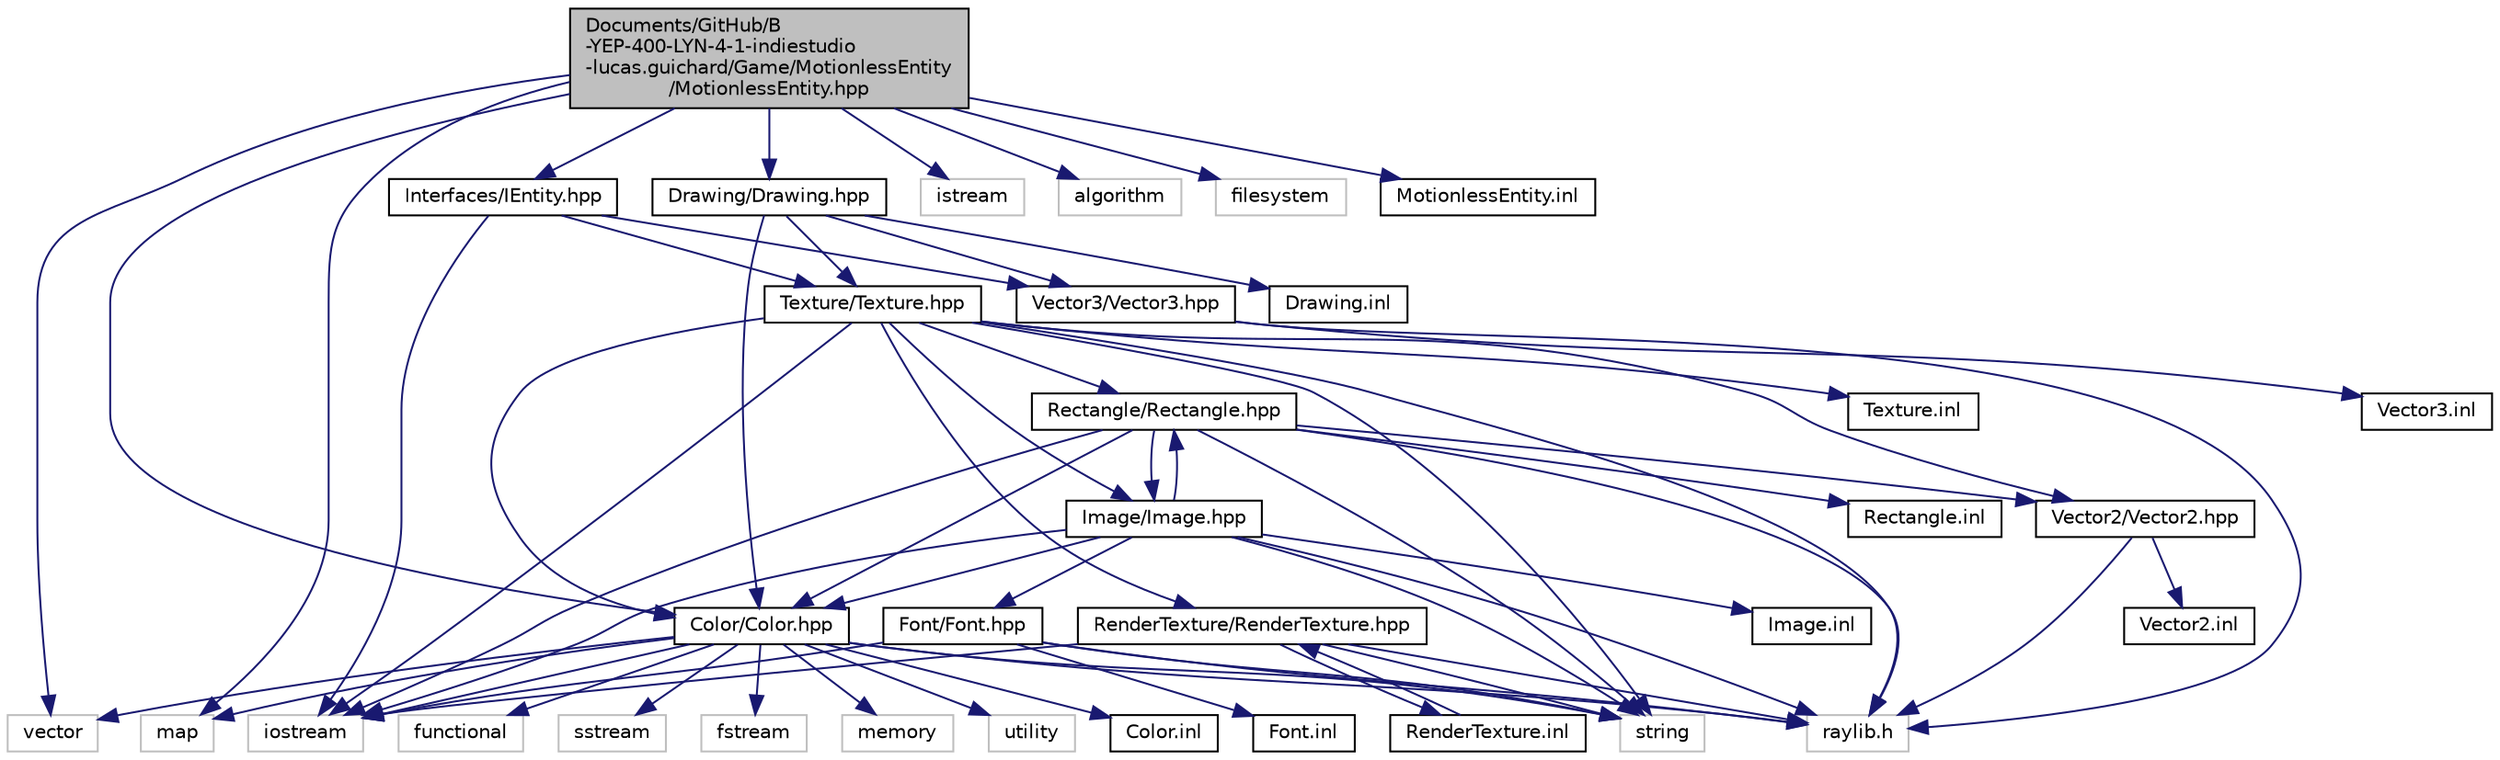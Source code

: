 digraph "Documents/GitHub/B-YEP-400-LYN-4-1-indiestudio-lucas.guichard/Game/MotionlessEntity/MotionlessEntity.hpp"
{
 // LATEX_PDF_SIZE
  edge [fontname="Helvetica",fontsize="10",labelfontname="Helvetica",labelfontsize="10"];
  node [fontname="Helvetica",fontsize="10",shape=record];
  Node1 [label="Documents/GitHub/B\l-YEP-400-LYN-4-1-indiestudio\l-lucas.guichard/Game/MotionlessEntity\l/MotionlessEntity.hpp",height=0.2,width=0.4,color="black", fillcolor="grey75", style="filled", fontcolor="black",tooltip=" "];
  Node1 -> Node2 [color="midnightblue",fontsize="10",style="solid"];
  Node2 [label="vector",height=0.2,width=0.4,color="grey75", fillcolor="white", style="filled",tooltip=" "];
  Node1 -> Node3 [color="midnightblue",fontsize="10",style="solid"];
  Node3 [label="istream",height=0.2,width=0.4,color="grey75", fillcolor="white", style="filled",tooltip=" "];
  Node1 -> Node4 [color="midnightblue",fontsize="10",style="solid"];
  Node4 [label="algorithm",height=0.2,width=0.4,color="grey75", fillcolor="white", style="filled",tooltip=" "];
  Node1 -> Node5 [color="midnightblue",fontsize="10",style="solid"];
  Node5 [label="map",height=0.2,width=0.4,color="grey75", fillcolor="white", style="filled",tooltip=" "];
  Node1 -> Node6 [color="midnightblue",fontsize="10",style="solid"];
  Node6 [label="Interfaces/IEntity.hpp",height=0.2,width=0.4,color="black", fillcolor="white", style="filled",URL="$_i_entity_8hpp.html",tooltip=" "];
  Node6 -> Node7 [color="midnightblue",fontsize="10",style="solid"];
  Node7 [label="iostream",height=0.2,width=0.4,color="grey75", fillcolor="white", style="filled",tooltip=" "];
  Node6 -> Node8 [color="midnightblue",fontsize="10",style="solid"];
  Node8 [label="Texture/Texture.hpp",height=0.2,width=0.4,color="black", fillcolor="white", style="filled",URL="$_texture_8hpp.html",tooltip=" "];
  Node8 -> Node9 [color="midnightblue",fontsize="10",style="solid"];
  Node9 [label="string",height=0.2,width=0.4,color="grey75", fillcolor="white", style="filled",tooltip=" "];
  Node8 -> Node7 [color="midnightblue",fontsize="10",style="solid"];
  Node8 -> Node10 [color="midnightblue",fontsize="10",style="solid"];
  Node10 [label="raylib.h",height=0.2,width=0.4,color="grey75", fillcolor="white", style="filled",tooltip=" "];
  Node8 -> Node11 [color="midnightblue",fontsize="10",style="solid"];
  Node11 [label="Color/Color.hpp",height=0.2,width=0.4,color="black", fillcolor="white", style="filled",URL="$_color_8hpp.html",tooltip=" "];
  Node11 -> Node7 [color="midnightblue",fontsize="10",style="solid"];
  Node11 -> Node12 [color="midnightblue",fontsize="10",style="solid"];
  Node12 [label="functional",height=0.2,width=0.4,color="grey75", fillcolor="white", style="filled",tooltip=" "];
  Node11 -> Node9 [color="midnightblue",fontsize="10",style="solid"];
  Node11 -> Node5 [color="midnightblue",fontsize="10",style="solid"];
  Node11 -> Node13 [color="midnightblue",fontsize="10",style="solid"];
  Node13 [label="sstream",height=0.2,width=0.4,color="grey75", fillcolor="white", style="filled",tooltip=" "];
  Node11 -> Node2 [color="midnightblue",fontsize="10",style="solid"];
  Node11 -> Node14 [color="midnightblue",fontsize="10",style="solid"];
  Node14 [label="fstream",height=0.2,width=0.4,color="grey75", fillcolor="white", style="filled",tooltip=" "];
  Node11 -> Node15 [color="midnightblue",fontsize="10",style="solid"];
  Node15 [label="memory",height=0.2,width=0.4,color="grey75", fillcolor="white", style="filled",tooltip=" "];
  Node11 -> Node16 [color="midnightblue",fontsize="10",style="solid"];
  Node16 [label="utility",height=0.2,width=0.4,color="grey75", fillcolor="white", style="filled",tooltip=" "];
  Node11 -> Node10 [color="midnightblue",fontsize="10",style="solid"];
  Node11 -> Node17 [color="midnightblue",fontsize="10",style="solid"];
  Node17 [label="Color.inl",height=0.2,width=0.4,color="black", fillcolor="white", style="filled",URL="$_color_8inl.html",tooltip=" "];
  Node8 -> Node18 [color="midnightblue",fontsize="10",style="solid"];
  Node18 [label="RenderTexture/RenderTexture.hpp",height=0.2,width=0.4,color="black", fillcolor="white", style="filled",URL="$_render_texture_8hpp.html",tooltip=" "];
  Node18 -> Node9 [color="midnightblue",fontsize="10",style="solid"];
  Node18 -> Node7 [color="midnightblue",fontsize="10",style="solid"];
  Node18 -> Node10 [color="midnightblue",fontsize="10",style="solid"];
  Node18 -> Node19 [color="midnightblue",fontsize="10",style="solid"];
  Node19 [label="RenderTexture.inl",height=0.2,width=0.4,color="black", fillcolor="white", style="filled",URL="$_render_texture_8inl.html",tooltip=" "];
  Node19 -> Node18 [color="midnightblue",fontsize="10",style="solid"];
  Node8 -> Node20 [color="midnightblue",fontsize="10",style="solid"];
  Node20 [label="Vector2/Vector2.hpp",height=0.2,width=0.4,color="black", fillcolor="white", style="filled",URL="$_vector2_8hpp.html",tooltip=" "];
  Node20 -> Node10 [color="midnightblue",fontsize="10",style="solid"];
  Node20 -> Node21 [color="midnightblue",fontsize="10",style="solid"];
  Node21 [label="Vector2.inl",height=0.2,width=0.4,color="black", fillcolor="white", style="filled",URL="$_vector2_8inl.html",tooltip=" "];
  Node8 -> Node22 [color="midnightblue",fontsize="10",style="solid"];
  Node22 [label="Rectangle/Rectangle.hpp",height=0.2,width=0.4,color="black", fillcolor="white", style="filled",URL="$_rectangle_8hpp.html",tooltip=" "];
  Node22 -> Node9 [color="midnightblue",fontsize="10",style="solid"];
  Node22 -> Node7 [color="midnightblue",fontsize="10",style="solid"];
  Node22 -> Node10 [color="midnightblue",fontsize="10",style="solid"];
  Node22 -> Node11 [color="midnightblue",fontsize="10",style="solid"];
  Node22 -> Node23 [color="midnightblue",fontsize="10",style="solid"];
  Node23 [label="Image/Image.hpp",height=0.2,width=0.4,color="black", fillcolor="white", style="filled",URL="$_image_8hpp.html",tooltip=" "];
  Node23 -> Node9 [color="midnightblue",fontsize="10",style="solid"];
  Node23 -> Node7 [color="midnightblue",fontsize="10",style="solid"];
  Node23 -> Node10 [color="midnightblue",fontsize="10",style="solid"];
  Node23 -> Node24 [color="midnightblue",fontsize="10",style="solid"];
  Node24 [label="Font/Font.hpp",height=0.2,width=0.4,color="black", fillcolor="white", style="filled",URL="$_font_8hpp.html",tooltip=" "];
  Node24 -> Node9 [color="midnightblue",fontsize="10",style="solid"];
  Node24 -> Node7 [color="midnightblue",fontsize="10",style="solid"];
  Node24 -> Node10 [color="midnightblue",fontsize="10",style="solid"];
  Node24 -> Node25 [color="midnightblue",fontsize="10",style="solid"];
  Node25 [label="Font.inl",height=0.2,width=0.4,color="black", fillcolor="white", style="filled",URL="$_font_8inl.html",tooltip=" "];
  Node23 -> Node11 [color="midnightblue",fontsize="10",style="solid"];
  Node23 -> Node22 [color="midnightblue",fontsize="10",style="solid"];
  Node23 -> Node26 [color="midnightblue",fontsize="10",style="solid"];
  Node26 [label="Image.inl",height=0.2,width=0.4,color="black", fillcolor="white", style="filled",URL="$_image_8inl.html",tooltip=" "];
  Node22 -> Node20 [color="midnightblue",fontsize="10",style="solid"];
  Node22 -> Node27 [color="midnightblue",fontsize="10",style="solid"];
  Node27 [label="Rectangle.inl",height=0.2,width=0.4,color="black", fillcolor="white", style="filled",URL="$_rectangle_8inl.html",tooltip=" "];
  Node8 -> Node23 [color="midnightblue",fontsize="10",style="solid"];
  Node8 -> Node28 [color="midnightblue",fontsize="10",style="solid"];
  Node28 [label="Texture.inl",height=0.2,width=0.4,color="black", fillcolor="white", style="filled",URL="$_texture_8inl.html",tooltip=" "];
  Node6 -> Node29 [color="midnightblue",fontsize="10",style="solid"];
  Node29 [label="Vector3/Vector3.hpp",height=0.2,width=0.4,color="black", fillcolor="white", style="filled",URL="$_vector3_8hpp.html",tooltip=" "];
  Node29 -> Node10 [color="midnightblue",fontsize="10",style="solid"];
  Node29 -> Node30 [color="midnightblue",fontsize="10",style="solid"];
  Node30 [label="Vector3.inl",height=0.2,width=0.4,color="black", fillcolor="white", style="filled",URL="$_vector3_8inl.html",tooltip=" "];
  Node1 -> Node31 [color="midnightblue",fontsize="10",style="solid"];
  Node31 [label="Drawing/Drawing.hpp",height=0.2,width=0.4,color="black", fillcolor="white", style="filled",URL="$_drawing_8hpp.html",tooltip=" "];
  Node31 -> Node11 [color="midnightblue",fontsize="10",style="solid"];
  Node31 -> Node29 [color="midnightblue",fontsize="10",style="solid"];
  Node31 -> Node8 [color="midnightblue",fontsize="10",style="solid"];
  Node31 -> Node32 [color="midnightblue",fontsize="10",style="solid"];
  Node32 [label="Drawing.inl",height=0.2,width=0.4,color="black", fillcolor="white", style="filled",URL="$_drawing_8inl.html",tooltip=" "];
  Node1 -> Node11 [color="midnightblue",fontsize="10",style="solid"];
  Node1 -> Node33 [color="midnightblue",fontsize="10",style="solid"];
  Node33 [label="filesystem",height=0.2,width=0.4,color="grey75", fillcolor="white", style="filled",tooltip=" "];
  Node1 -> Node34 [color="midnightblue",fontsize="10",style="solid"];
  Node34 [label="MotionlessEntity.inl",height=0.2,width=0.4,color="black", fillcolor="white", style="filled",URL="$_motionless_entity_8inl.html",tooltip=" "];
}

